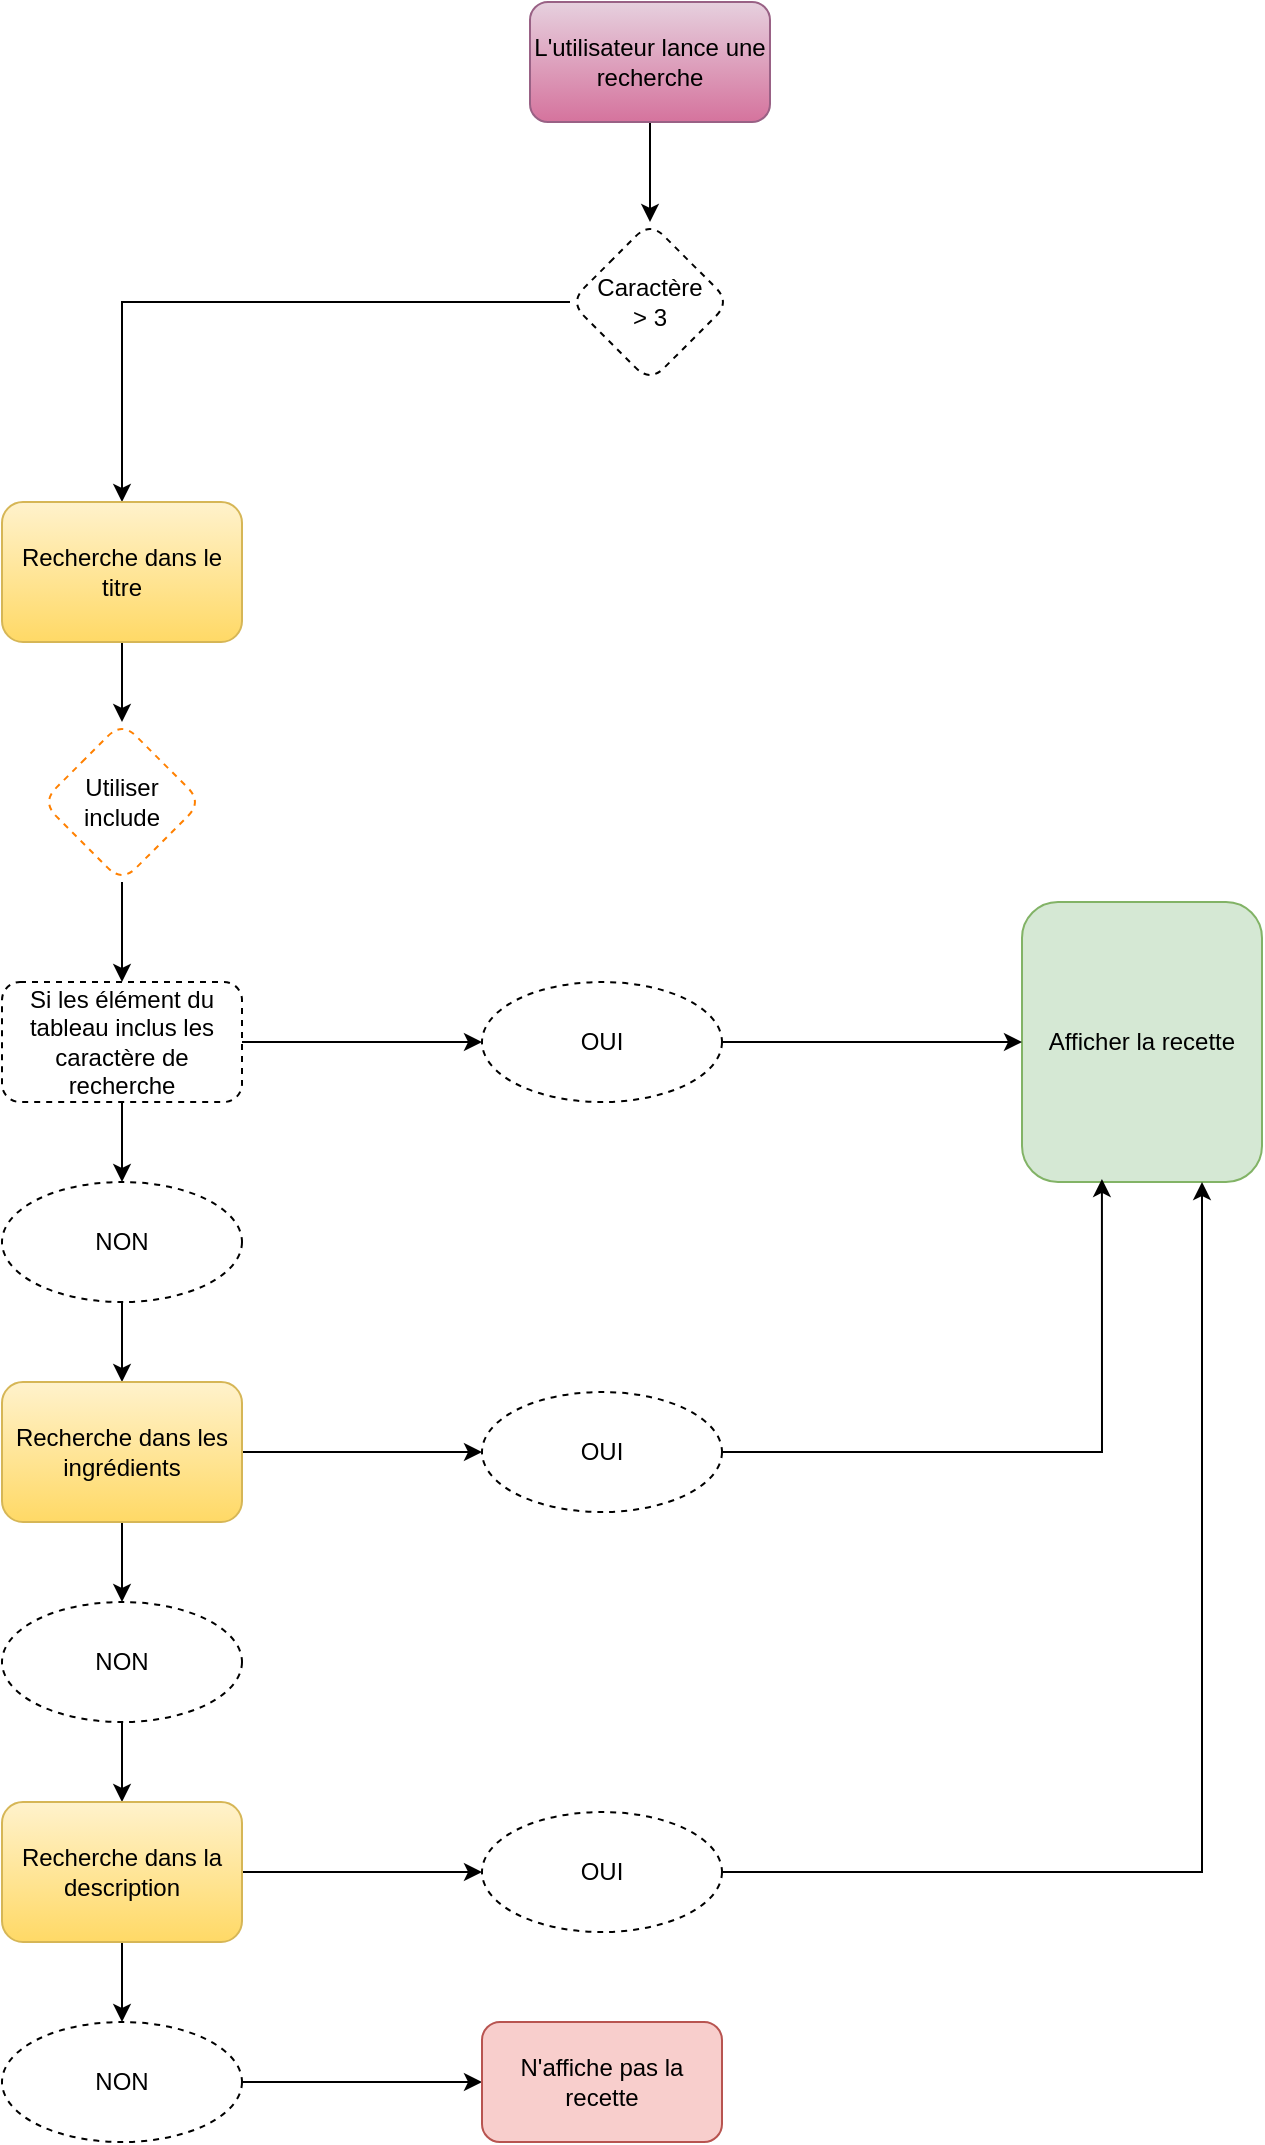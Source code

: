 <mxfile version="16.2.4" type="github">
  <diagram id="zPgWNZyXR9CPH2xw32qQ" name="Page-1">
    <mxGraphModel dx="1146" dy="668" grid="1" gridSize="10" guides="1" tooltips="1" connect="1" arrows="1" fold="1" page="1" pageScale="1" pageWidth="827" pageHeight="1169" math="0" shadow="0">
      <root>
        <mxCell id="0" />
        <mxCell id="1" parent="0" />
        <mxCell id="REX6j70XI9AkBsXOW_0P-1" value="" style="edgeStyle=orthogonalEdgeStyle;rounded=0;orthogonalLoop=1;jettySize=auto;html=1;" edge="1" parent="1" source="REX6j70XI9AkBsXOW_0P-2" target="REX6j70XI9AkBsXOW_0P-4">
          <mxGeometry relative="1" as="geometry" />
        </mxCell>
        <mxCell id="REX6j70XI9AkBsXOW_0P-2" value="L&#39;utilisateur lance une recherche" style="rounded=1;whiteSpace=wrap;html=1;fillColor=#e6d0de;gradientColor=#d5739d;strokeColor=#996185;" vertex="1" parent="1">
          <mxGeometry x="354" y="10" width="120" height="60" as="geometry" />
        </mxCell>
        <mxCell id="REX6j70XI9AkBsXOW_0P-3" value="" style="edgeStyle=orthogonalEdgeStyle;rounded=0;orthogonalLoop=1;jettySize=auto;html=1;" edge="1" parent="1" source="REX6j70XI9AkBsXOW_0P-4" target="REX6j70XI9AkBsXOW_0P-6">
          <mxGeometry relative="1" as="geometry" />
        </mxCell>
        <mxCell id="REX6j70XI9AkBsXOW_0P-4" value="Caractère &lt;br&gt;&amp;gt; 3" style="rhombus;whiteSpace=wrap;html=1;rounded=1;dashed=1;" vertex="1" parent="1">
          <mxGeometry x="374" y="120" width="80" height="80" as="geometry" />
        </mxCell>
        <mxCell id="REX6j70XI9AkBsXOW_0P-5" value="" style="edgeStyle=orthogonalEdgeStyle;rounded=0;orthogonalLoop=1;jettySize=auto;html=1;" edge="1" parent="1" source="REX6j70XI9AkBsXOW_0P-6" target="REX6j70XI9AkBsXOW_0P-8">
          <mxGeometry relative="1" as="geometry" />
        </mxCell>
        <mxCell id="REX6j70XI9AkBsXOW_0P-6" value="Recherche dans le titre" style="whiteSpace=wrap;html=1;rounded=1;fillColor=#fff2cc;gradientColor=#ffd966;strokeColor=#d6b656;" vertex="1" parent="1">
          <mxGeometry x="90" y="260" width="120" height="70" as="geometry" />
        </mxCell>
        <mxCell id="REX6j70XI9AkBsXOW_0P-7" value="" style="edgeStyle=orthogonalEdgeStyle;rounded=0;orthogonalLoop=1;jettySize=auto;html=1;" edge="1" parent="1" source="REX6j70XI9AkBsXOW_0P-8" target="REX6j70XI9AkBsXOW_0P-10">
          <mxGeometry relative="1" as="geometry" />
        </mxCell>
        <mxCell id="REX6j70XI9AkBsXOW_0P-8" value="Utiliser&lt;br&gt;include" style="rhombus;whiteSpace=wrap;html=1;rounded=1;dashed=1;strokeColor=#FF8000;" vertex="1" parent="1">
          <mxGeometry x="110" y="370" width="80" height="80" as="geometry" />
        </mxCell>
        <mxCell id="REX6j70XI9AkBsXOW_0P-13" value="" style="edgeStyle=orthogonalEdgeStyle;rounded=0;orthogonalLoop=1;jettySize=auto;html=1;" edge="1" parent="1" source="REX6j70XI9AkBsXOW_0P-10" target="REX6j70XI9AkBsXOW_0P-12">
          <mxGeometry relative="1" as="geometry" />
        </mxCell>
        <mxCell id="REX6j70XI9AkBsXOW_0P-16" value="" style="edgeStyle=orthogonalEdgeStyle;rounded=0;orthogonalLoop=1;jettySize=auto;html=1;" edge="1" parent="1" source="REX6j70XI9AkBsXOW_0P-10" target="REX6j70XI9AkBsXOW_0P-15">
          <mxGeometry relative="1" as="geometry" />
        </mxCell>
        <mxCell id="REX6j70XI9AkBsXOW_0P-10" value="Si les élément du tableau inclus les caractère de recherche" style="whiteSpace=wrap;html=1;rounded=1;dashed=1;" vertex="1" parent="1">
          <mxGeometry x="90" y="500" width="120" height="60" as="geometry" />
        </mxCell>
        <mxCell id="REX6j70XI9AkBsXOW_0P-11" value="Afficher la recette" style="rounded=1;whiteSpace=wrap;html=1;fillColor=#d5e8d4;strokeColor=#82b366;" vertex="1" parent="1">
          <mxGeometry x="600" y="460" width="120" height="140" as="geometry" />
        </mxCell>
        <mxCell id="REX6j70XI9AkBsXOW_0P-14" style="edgeStyle=orthogonalEdgeStyle;rounded=0;orthogonalLoop=1;jettySize=auto;html=1;exitX=1;exitY=0.5;exitDx=0;exitDy=0;" edge="1" parent="1" source="REX6j70XI9AkBsXOW_0P-12" target="REX6j70XI9AkBsXOW_0P-11">
          <mxGeometry relative="1" as="geometry" />
        </mxCell>
        <mxCell id="REX6j70XI9AkBsXOW_0P-12" value="OUI" style="ellipse;whiteSpace=wrap;html=1;rounded=1;dashed=1;" vertex="1" parent="1">
          <mxGeometry x="330" y="500" width="120" height="60" as="geometry" />
        </mxCell>
        <mxCell id="REX6j70XI9AkBsXOW_0P-20" style="edgeStyle=orthogonalEdgeStyle;rounded=0;orthogonalLoop=1;jettySize=auto;html=1;exitX=0.5;exitY=1;exitDx=0;exitDy=0;entryX=0.5;entryY=0;entryDx=0;entryDy=0;" edge="1" parent="1" source="REX6j70XI9AkBsXOW_0P-15" target="REX6j70XI9AkBsXOW_0P-19">
          <mxGeometry relative="1" as="geometry" />
        </mxCell>
        <mxCell id="REX6j70XI9AkBsXOW_0P-15" value="NON" style="ellipse;whiteSpace=wrap;html=1;rounded=1;dashed=1;" vertex="1" parent="1">
          <mxGeometry x="90" y="600" width="120" height="60" as="geometry" />
        </mxCell>
        <mxCell id="REX6j70XI9AkBsXOW_0P-23" style="edgeStyle=orthogonalEdgeStyle;rounded=0;orthogonalLoop=1;jettySize=auto;html=1;exitX=1;exitY=0.5;exitDx=0;exitDy=0;entryX=0;entryY=0.5;entryDx=0;entryDy=0;" edge="1" parent="1" source="REX6j70XI9AkBsXOW_0P-19" target="REX6j70XI9AkBsXOW_0P-22">
          <mxGeometry relative="1" as="geometry" />
        </mxCell>
        <mxCell id="REX6j70XI9AkBsXOW_0P-26" style="edgeStyle=orthogonalEdgeStyle;rounded=0;orthogonalLoop=1;jettySize=auto;html=1;exitX=0.5;exitY=1;exitDx=0;exitDy=0;entryX=0.5;entryY=0;entryDx=0;entryDy=0;" edge="1" parent="1" source="REX6j70XI9AkBsXOW_0P-19" target="REX6j70XI9AkBsXOW_0P-25">
          <mxGeometry relative="1" as="geometry" />
        </mxCell>
        <mxCell id="REX6j70XI9AkBsXOW_0P-19" value="Recherche dans les ingrédients" style="whiteSpace=wrap;html=1;rounded=1;fillColor=#fff2cc;gradientColor=#ffd966;strokeColor=#d6b656;" vertex="1" parent="1">
          <mxGeometry x="90" y="700" width="120" height="70" as="geometry" />
        </mxCell>
        <mxCell id="REX6j70XI9AkBsXOW_0P-24" style="edgeStyle=orthogonalEdgeStyle;rounded=0;orthogonalLoop=1;jettySize=auto;html=1;exitX=1;exitY=0.5;exitDx=0;exitDy=0;entryX=0.333;entryY=0.989;entryDx=0;entryDy=0;entryPerimeter=0;" edge="1" parent="1" source="REX6j70XI9AkBsXOW_0P-22" target="REX6j70XI9AkBsXOW_0P-11">
          <mxGeometry relative="1" as="geometry" />
        </mxCell>
        <mxCell id="REX6j70XI9AkBsXOW_0P-22" value="OUI" style="ellipse;whiteSpace=wrap;html=1;rounded=1;dashed=1;" vertex="1" parent="1">
          <mxGeometry x="330" y="705" width="120" height="60" as="geometry" />
        </mxCell>
        <mxCell id="REX6j70XI9AkBsXOW_0P-28" style="edgeStyle=orthogonalEdgeStyle;rounded=0;orthogonalLoop=1;jettySize=auto;html=1;exitX=0.5;exitY=1;exitDx=0;exitDy=0;" edge="1" parent="1" source="REX6j70XI9AkBsXOW_0P-25" target="REX6j70XI9AkBsXOW_0P-27">
          <mxGeometry relative="1" as="geometry" />
        </mxCell>
        <mxCell id="REX6j70XI9AkBsXOW_0P-25" value="NON" style="ellipse;whiteSpace=wrap;html=1;rounded=1;dashed=1;" vertex="1" parent="1">
          <mxGeometry x="90" y="810" width="120" height="60" as="geometry" />
        </mxCell>
        <mxCell id="REX6j70XI9AkBsXOW_0P-30" style="edgeStyle=orthogonalEdgeStyle;rounded=0;orthogonalLoop=1;jettySize=auto;html=1;exitX=1;exitY=0.5;exitDx=0;exitDy=0;" edge="1" parent="1" source="REX6j70XI9AkBsXOW_0P-27" target="REX6j70XI9AkBsXOW_0P-29">
          <mxGeometry relative="1" as="geometry" />
        </mxCell>
        <mxCell id="REX6j70XI9AkBsXOW_0P-33" style="edgeStyle=orthogonalEdgeStyle;rounded=0;orthogonalLoop=1;jettySize=auto;html=1;exitX=0.5;exitY=1;exitDx=0;exitDy=0;entryX=0.5;entryY=0;entryDx=0;entryDy=0;" edge="1" parent="1" source="REX6j70XI9AkBsXOW_0P-27" target="REX6j70XI9AkBsXOW_0P-32">
          <mxGeometry relative="1" as="geometry" />
        </mxCell>
        <mxCell id="REX6j70XI9AkBsXOW_0P-27" value="Recherche dans la description" style="whiteSpace=wrap;html=1;rounded=1;fillColor=#fff2cc;gradientColor=#ffd966;strokeColor=#d6b656;" vertex="1" parent="1">
          <mxGeometry x="90" y="910" width="120" height="70" as="geometry" />
        </mxCell>
        <mxCell id="REX6j70XI9AkBsXOW_0P-31" style="edgeStyle=orthogonalEdgeStyle;rounded=0;orthogonalLoop=1;jettySize=auto;html=1;exitX=1;exitY=0.5;exitDx=0;exitDy=0;entryX=0.75;entryY=1;entryDx=0;entryDy=0;" edge="1" parent="1" source="REX6j70XI9AkBsXOW_0P-29" target="REX6j70XI9AkBsXOW_0P-11">
          <mxGeometry relative="1" as="geometry" />
        </mxCell>
        <mxCell id="REX6j70XI9AkBsXOW_0P-29" value="OUI" style="ellipse;whiteSpace=wrap;html=1;rounded=1;dashed=1;" vertex="1" parent="1">
          <mxGeometry x="330" y="915" width="120" height="60" as="geometry" />
        </mxCell>
        <mxCell id="REX6j70XI9AkBsXOW_0P-35" value="" style="edgeStyle=orthogonalEdgeStyle;rounded=0;orthogonalLoop=1;jettySize=auto;html=1;" edge="1" parent="1" source="REX6j70XI9AkBsXOW_0P-32" target="REX6j70XI9AkBsXOW_0P-34">
          <mxGeometry relative="1" as="geometry" />
        </mxCell>
        <mxCell id="REX6j70XI9AkBsXOW_0P-32" value="NON" style="ellipse;whiteSpace=wrap;html=1;rounded=1;dashed=1;" vertex="1" parent="1">
          <mxGeometry x="90" y="1020" width="120" height="60" as="geometry" />
        </mxCell>
        <mxCell id="REX6j70XI9AkBsXOW_0P-34" value="N&#39;affiche pas la recette" style="rounded=1;whiteSpace=wrap;html=1;fillColor=#f8cecc;strokeColor=#b85450;" vertex="1" parent="1">
          <mxGeometry x="330" y="1020" width="120" height="60" as="geometry" />
        </mxCell>
      </root>
    </mxGraphModel>
  </diagram>
</mxfile>
